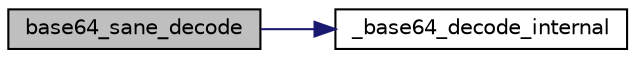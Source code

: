 digraph "base64_sane_decode"
{
 // LATEX_PDF_SIZE
  edge [fontname="Helvetica",fontsize="10",labelfontname="Helvetica",labelfontsize="10"];
  node [fontname="Helvetica",fontsize="10",shape=record];
  rankdir="LR";
  Node11 [label="base64_sane_decode",height=0.2,width=0.4,color="black", fillcolor="grey75", style="filled", fontcolor="black",tooltip="Sane base64 decode a block of memory."];
  Node11 -> Node12 [color="midnightblue",fontsize="10",style="solid",fontname="Helvetica"];
  Node12 [label="_base64_decode_internal",height=0.2,width=0.4,color="black", fillcolor="white", style="filled",URL="$base64__decode_8c.html#ac7220aeb1a2c240f9e2dd66b48f9bdb7",tooltip=" "];
}
